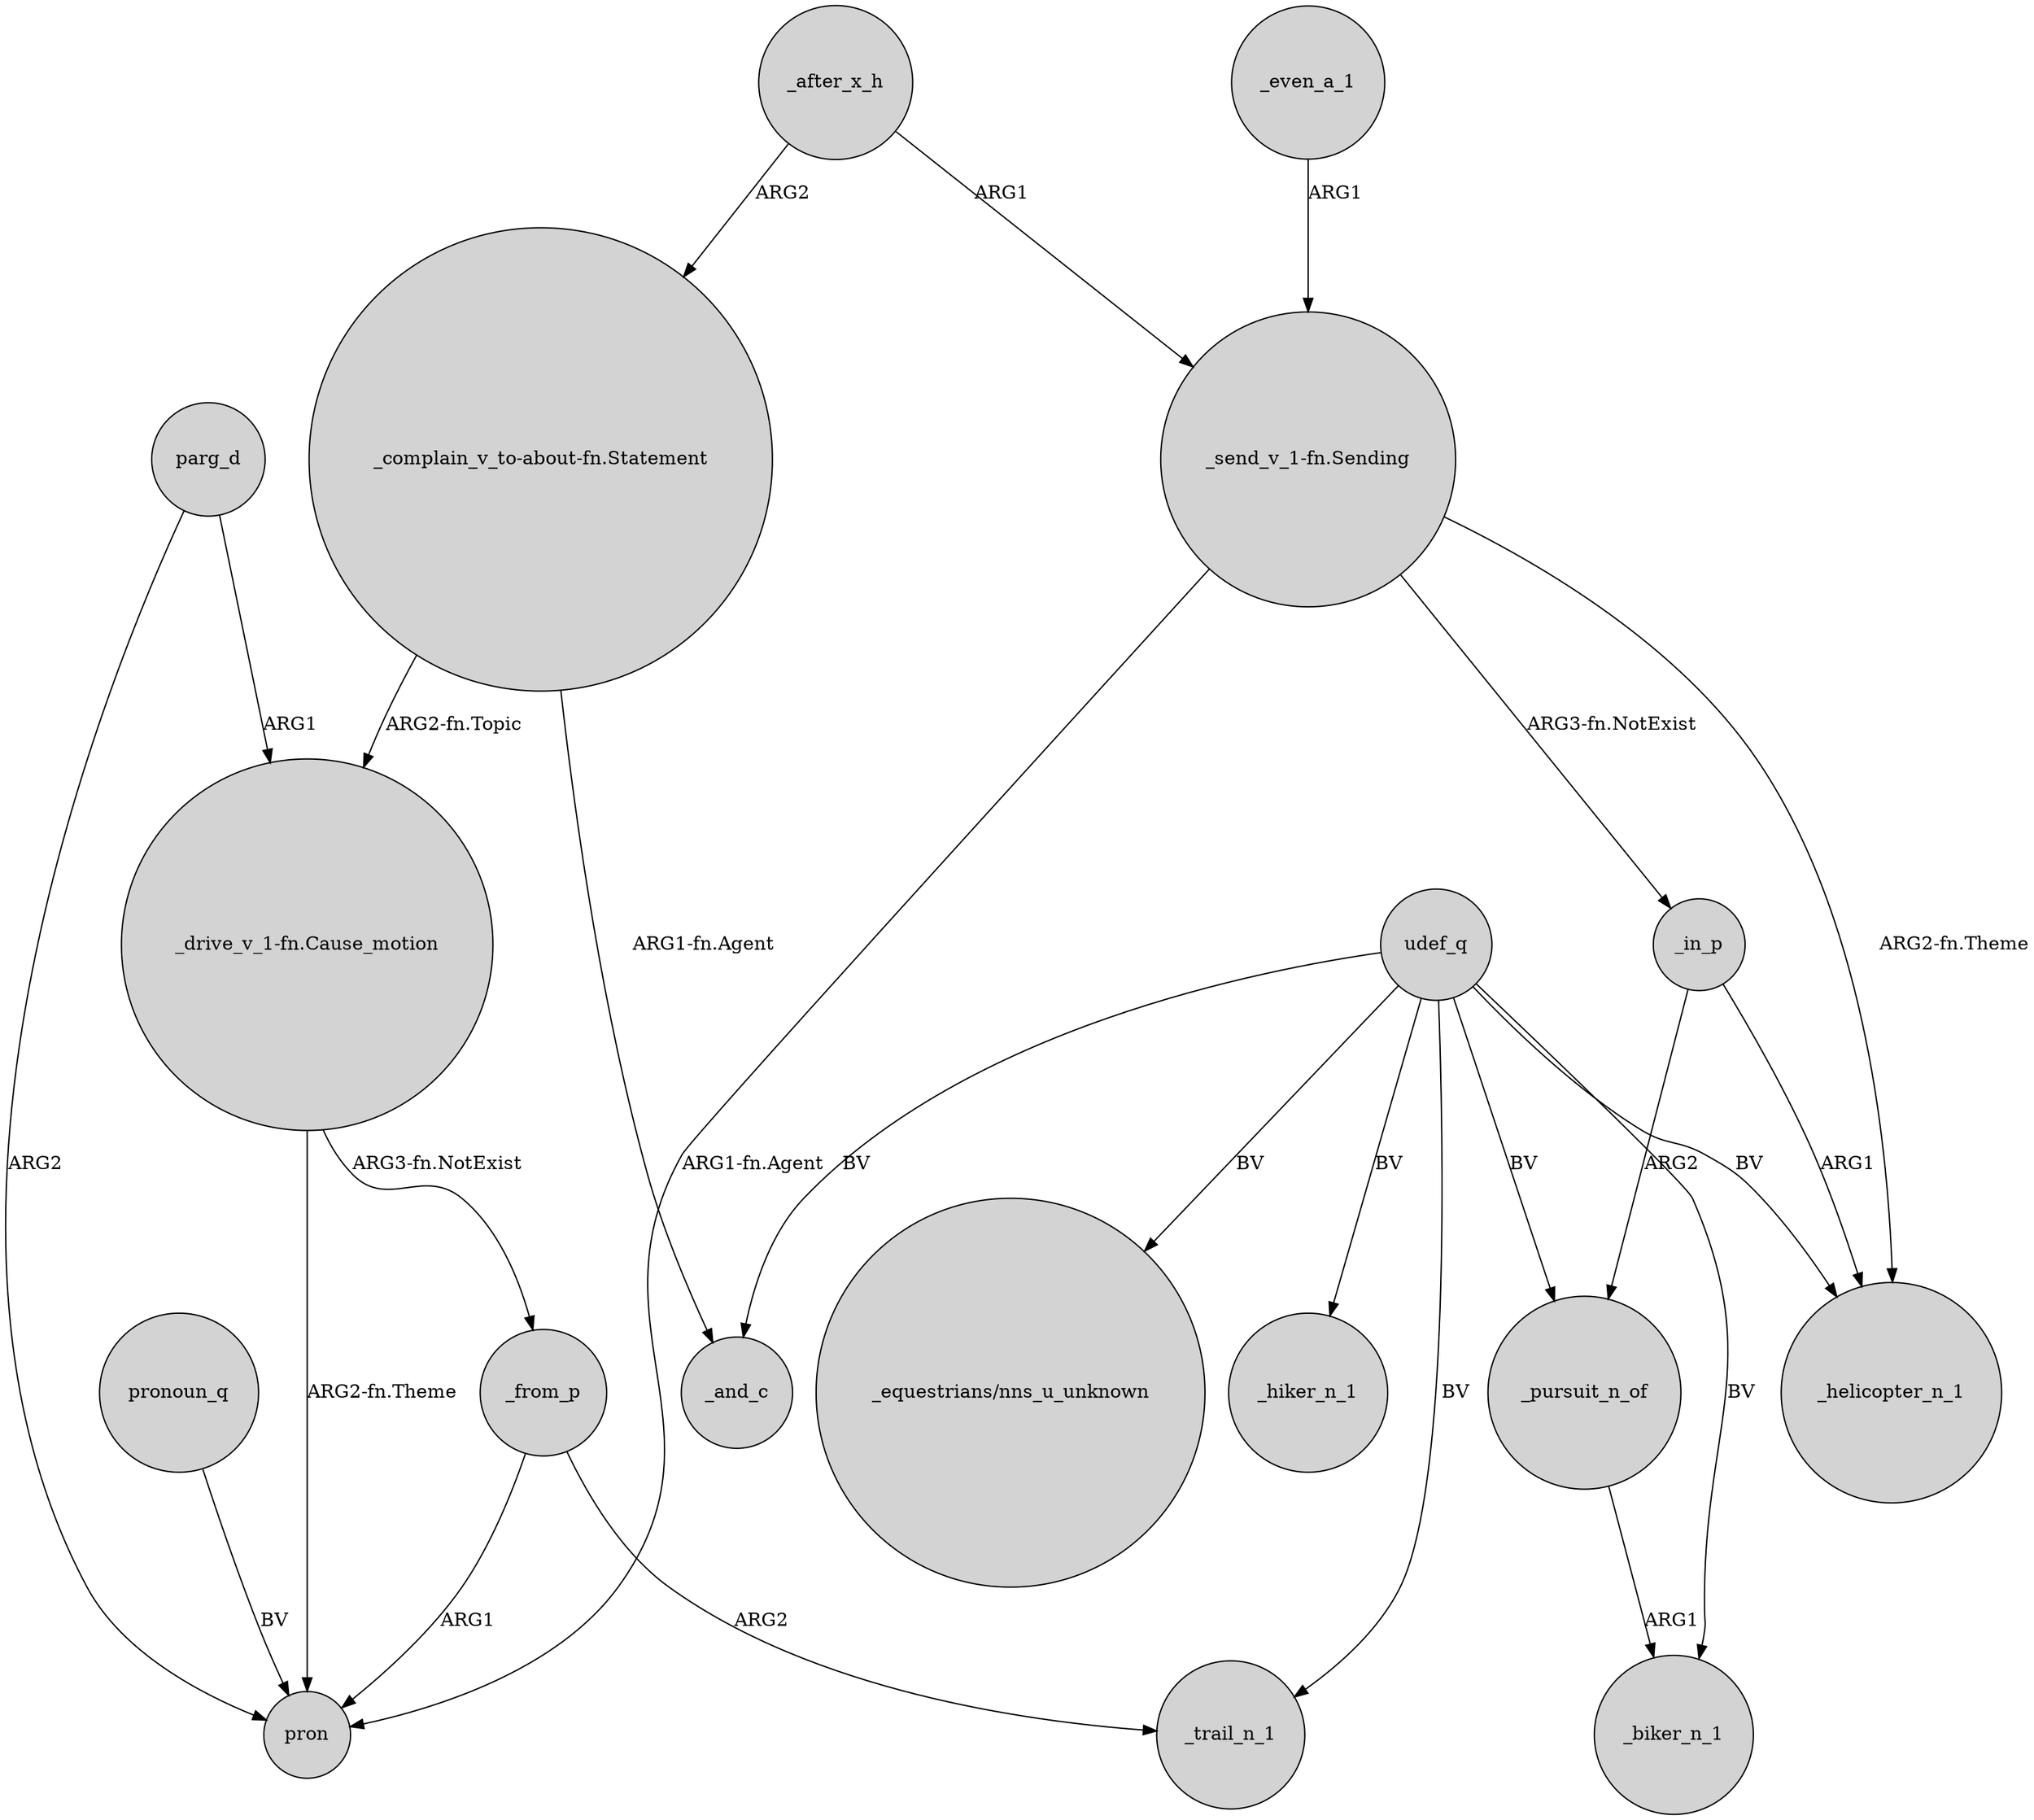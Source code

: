 digraph {
	node [shape=circle style=filled]
	parg_d -> "_drive_v_1-fn.Cause_motion" [label=ARG1]
	_after_x_h -> "_send_v_1-fn.Sending" [label=ARG1]
	"_drive_v_1-fn.Cause_motion" -> _from_p [label="ARG3-fn.NotExist"]
	udef_q -> _pursuit_n_of [label=BV]
	_even_a_1 -> "_send_v_1-fn.Sending" [label=ARG1]
	"_send_v_1-fn.Sending" -> _in_p [label="ARG3-fn.NotExist"]
	_in_p -> _pursuit_n_of [label=ARG2]
	udef_q -> _biker_n_1 [label=BV]
	_pursuit_n_of -> _biker_n_1 [label=ARG1]
	"_send_v_1-fn.Sending" -> pron [label="ARG1-fn.Agent"]
	"_complain_v_to-about-fn.Statement" -> "_drive_v_1-fn.Cause_motion" [label="ARG2-fn.Topic"]
	"_complain_v_to-about-fn.Statement" -> _and_c [label="ARG1-fn.Agent"]
	udef_q -> _hiker_n_1 [label=BV]
	parg_d -> pron [label=ARG2]
	pronoun_q -> pron [label=BV]
	"_send_v_1-fn.Sending" -> _helicopter_n_1 [label="ARG2-fn.Theme"]
	udef_q -> "_equestrians/nns_u_unknown" [label=BV]
	_from_p -> _trail_n_1 [label=ARG2]
	udef_q -> _trail_n_1 [label=BV]
	_after_x_h -> "_complain_v_to-about-fn.Statement" [label=ARG2]
	_from_p -> pron [label=ARG1]
	udef_q -> _helicopter_n_1 [label=BV]
	_in_p -> _helicopter_n_1 [label=ARG1]
	udef_q -> _and_c [label=BV]
	"_drive_v_1-fn.Cause_motion" -> pron [label="ARG2-fn.Theme"]
}
